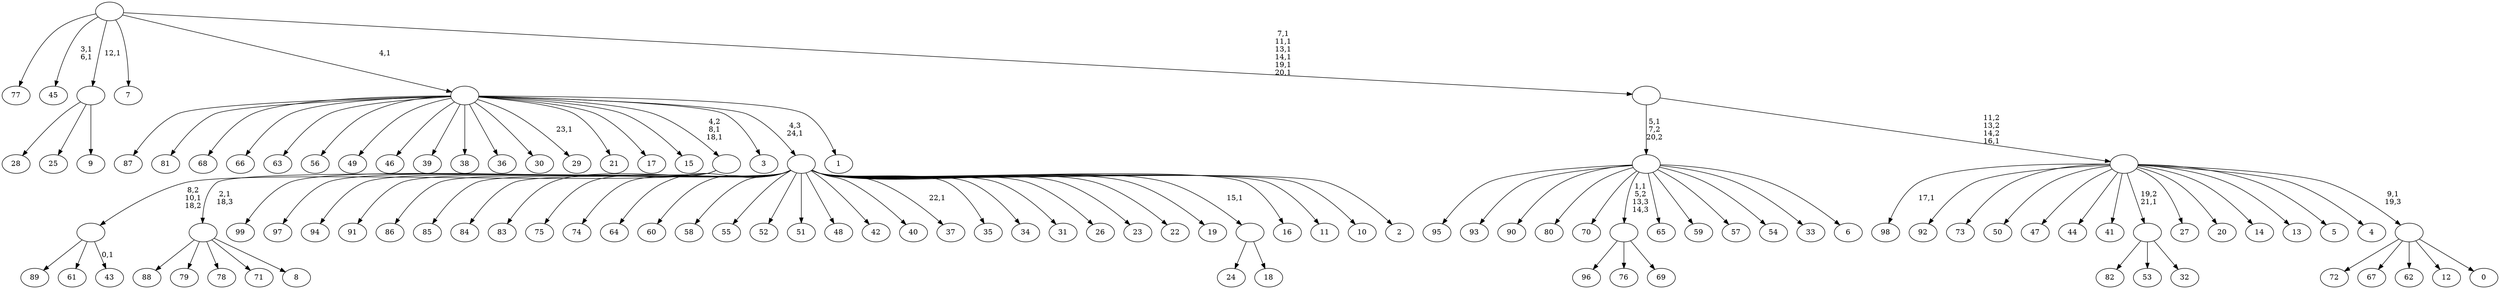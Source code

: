 digraph T {
	125 [label="99"]
	124 [label="98"]
	122 [label="97"]
	121 [label="96"]
	120 [label="95"]
	119 [label="94"]
	118 [label="93"]
	117 [label="92"]
	116 [label="91"]
	115 [label="90"]
	114 [label="89"]
	113 [label="88"]
	112 [label="87"]
	111 [label="86"]
	110 [label="85"]
	109 [label="84"]
	108 [label="83"]
	107 [label="82"]
	106 [label="81"]
	105 [label="80"]
	104 [label="79"]
	103 [label="78"]
	102 [label="77"]
	101 [label="76"]
	100 [label="75"]
	99 [label="74"]
	98 [label="73"]
	97 [label="72"]
	96 [label="71"]
	95 [label="70"]
	94 [label="69"]
	93 [label=""]
	92 [label="68"]
	91 [label="67"]
	90 [label="66"]
	89 [label="65"]
	88 [label="64"]
	87 [label="63"]
	86 [label="62"]
	85 [label="61"]
	84 [label="60"]
	83 [label="59"]
	82 [label="58"]
	81 [label="57"]
	80 [label="56"]
	79 [label="55"]
	78 [label="54"]
	77 [label="53"]
	76 [label="52"]
	75 [label="51"]
	74 [label="50"]
	73 [label="49"]
	72 [label="48"]
	71 [label="47"]
	70 [label="46"]
	69 [label="45"]
	66 [label="44"]
	65 [label="43"]
	63 [label=""]
	62 [label="42"]
	61 [label="41"]
	60 [label="40"]
	59 [label="39"]
	58 [label="38"]
	57 [label="37"]
	55 [label="36"]
	54 [label="35"]
	53 [label="34"]
	52 [label="33"]
	51 [label="32"]
	50 [label=""]
	49 [label="31"]
	48 [label="30"]
	47 [label="29"]
	45 [label="28"]
	44 [label="27"]
	43 [label="26"]
	42 [label="25"]
	41 [label="24"]
	40 [label="23"]
	39 [label="22"]
	38 [label="21"]
	37 [label="20"]
	36 [label="19"]
	35 [label="18"]
	34 [label=""]
	33 [label="17"]
	32 [label="16"]
	31 [label="15"]
	30 [label="14"]
	29 [label="13"]
	28 [label="12"]
	27 [label="11"]
	26 [label="10"]
	25 [label="9"]
	24 [label=""]
	23 [label="8"]
	22 [label=""]
	21 [label=""]
	19 [label="7"]
	18 [label="6"]
	17 [label=""]
	16 [label="5"]
	15 [label="4"]
	14 [label="3"]
	13 [label="2"]
	12 [label=""]
	11 [label="1"]
	10 [label=""]
	9 [label="0"]
	8 [label=""]
	7 [label=""]
	6 [label=""]
	0 [label=""]
	93 -> 121 [label=""]
	93 -> 101 [label=""]
	93 -> 94 [label=""]
	63 -> 65 [label="0,1"]
	63 -> 114 [label=""]
	63 -> 85 [label=""]
	50 -> 107 [label=""]
	50 -> 77 [label=""]
	50 -> 51 [label=""]
	34 -> 41 [label=""]
	34 -> 35 [label=""]
	24 -> 45 [label=""]
	24 -> 42 [label=""]
	24 -> 25 [label=""]
	22 -> 113 [label=""]
	22 -> 104 [label=""]
	22 -> 103 [label=""]
	22 -> 96 [label=""]
	22 -> 23 [label=""]
	21 -> 63 [label="8,2\n10,1\n18,2"]
	21 -> 22 [label="2,1\n18,3"]
	17 -> 120 [label=""]
	17 -> 118 [label=""]
	17 -> 115 [label=""]
	17 -> 105 [label=""]
	17 -> 95 [label=""]
	17 -> 93 [label="1,1\n5,2\n13,3\n14,3"]
	17 -> 89 [label=""]
	17 -> 83 [label=""]
	17 -> 81 [label=""]
	17 -> 78 [label=""]
	17 -> 52 [label=""]
	17 -> 18 [label=""]
	12 -> 57 [label="22,1"]
	12 -> 125 [label=""]
	12 -> 122 [label=""]
	12 -> 119 [label=""]
	12 -> 116 [label=""]
	12 -> 111 [label=""]
	12 -> 110 [label=""]
	12 -> 109 [label=""]
	12 -> 108 [label=""]
	12 -> 100 [label=""]
	12 -> 99 [label=""]
	12 -> 88 [label=""]
	12 -> 84 [label=""]
	12 -> 82 [label=""]
	12 -> 79 [label=""]
	12 -> 76 [label=""]
	12 -> 75 [label=""]
	12 -> 72 [label=""]
	12 -> 62 [label=""]
	12 -> 60 [label=""]
	12 -> 54 [label=""]
	12 -> 53 [label=""]
	12 -> 49 [label=""]
	12 -> 43 [label=""]
	12 -> 40 [label=""]
	12 -> 39 [label=""]
	12 -> 36 [label=""]
	12 -> 34 [label="15,1"]
	12 -> 32 [label=""]
	12 -> 27 [label=""]
	12 -> 26 [label=""]
	12 -> 13 [label=""]
	10 -> 21 [label="4,2\n8,1\n18,1"]
	10 -> 47 [label="23,1"]
	10 -> 112 [label=""]
	10 -> 106 [label=""]
	10 -> 92 [label=""]
	10 -> 90 [label=""]
	10 -> 87 [label=""]
	10 -> 80 [label=""]
	10 -> 73 [label=""]
	10 -> 70 [label=""]
	10 -> 59 [label=""]
	10 -> 58 [label=""]
	10 -> 55 [label=""]
	10 -> 48 [label=""]
	10 -> 38 [label=""]
	10 -> 33 [label=""]
	10 -> 31 [label=""]
	10 -> 14 [label=""]
	10 -> 12 [label="4,3\n24,1"]
	10 -> 11 [label=""]
	8 -> 97 [label=""]
	8 -> 91 [label=""]
	8 -> 86 [label=""]
	8 -> 28 [label=""]
	8 -> 9 [label=""]
	7 -> 124 [label="17,1"]
	7 -> 117 [label=""]
	7 -> 98 [label=""]
	7 -> 74 [label=""]
	7 -> 71 [label=""]
	7 -> 66 [label=""]
	7 -> 61 [label=""]
	7 -> 50 [label="19,2\n21,1"]
	7 -> 44 [label=""]
	7 -> 37 [label=""]
	7 -> 30 [label=""]
	7 -> 29 [label=""]
	7 -> 16 [label=""]
	7 -> 15 [label=""]
	7 -> 8 [label="9,1\n19,3"]
	6 -> 17 [label="5,1\n7,2\n20,2"]
	6 -> 7 [label="11,2\n13,2\n14,2\n16,1"]
	0 -> 6 [label="7,1\n11,1\n13,1\n14,1\n19,1\n20,1"]
	0 -> 69 [label="3,1\n6,1"]
	0 -> 102 [label=""]
	0 -> 24 [label="12,1"]
	0 -> 19 [label=""]
	0 -> 10 [label="4,1"]
}
